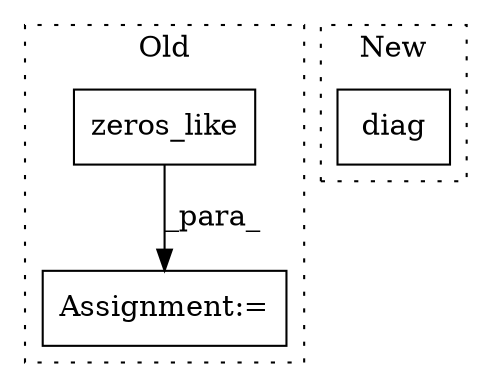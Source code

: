 digraph G {
subgraph cluster0 {
1 [label="zeros_like" a="32" s="1018,1032" l="11,1" shape="box"];
3 [label="Assignment:=" a="7" s="1196" l="1" shape="box"];
label = "Old";
style="dotted";
}
subgraph cluster1 {
2 [label="diag" a="32" s="2107,2141" l="5,1" shape="box"];
label = "New";
style="dotted";
}
1 -> 3 [label="_para_"];
}